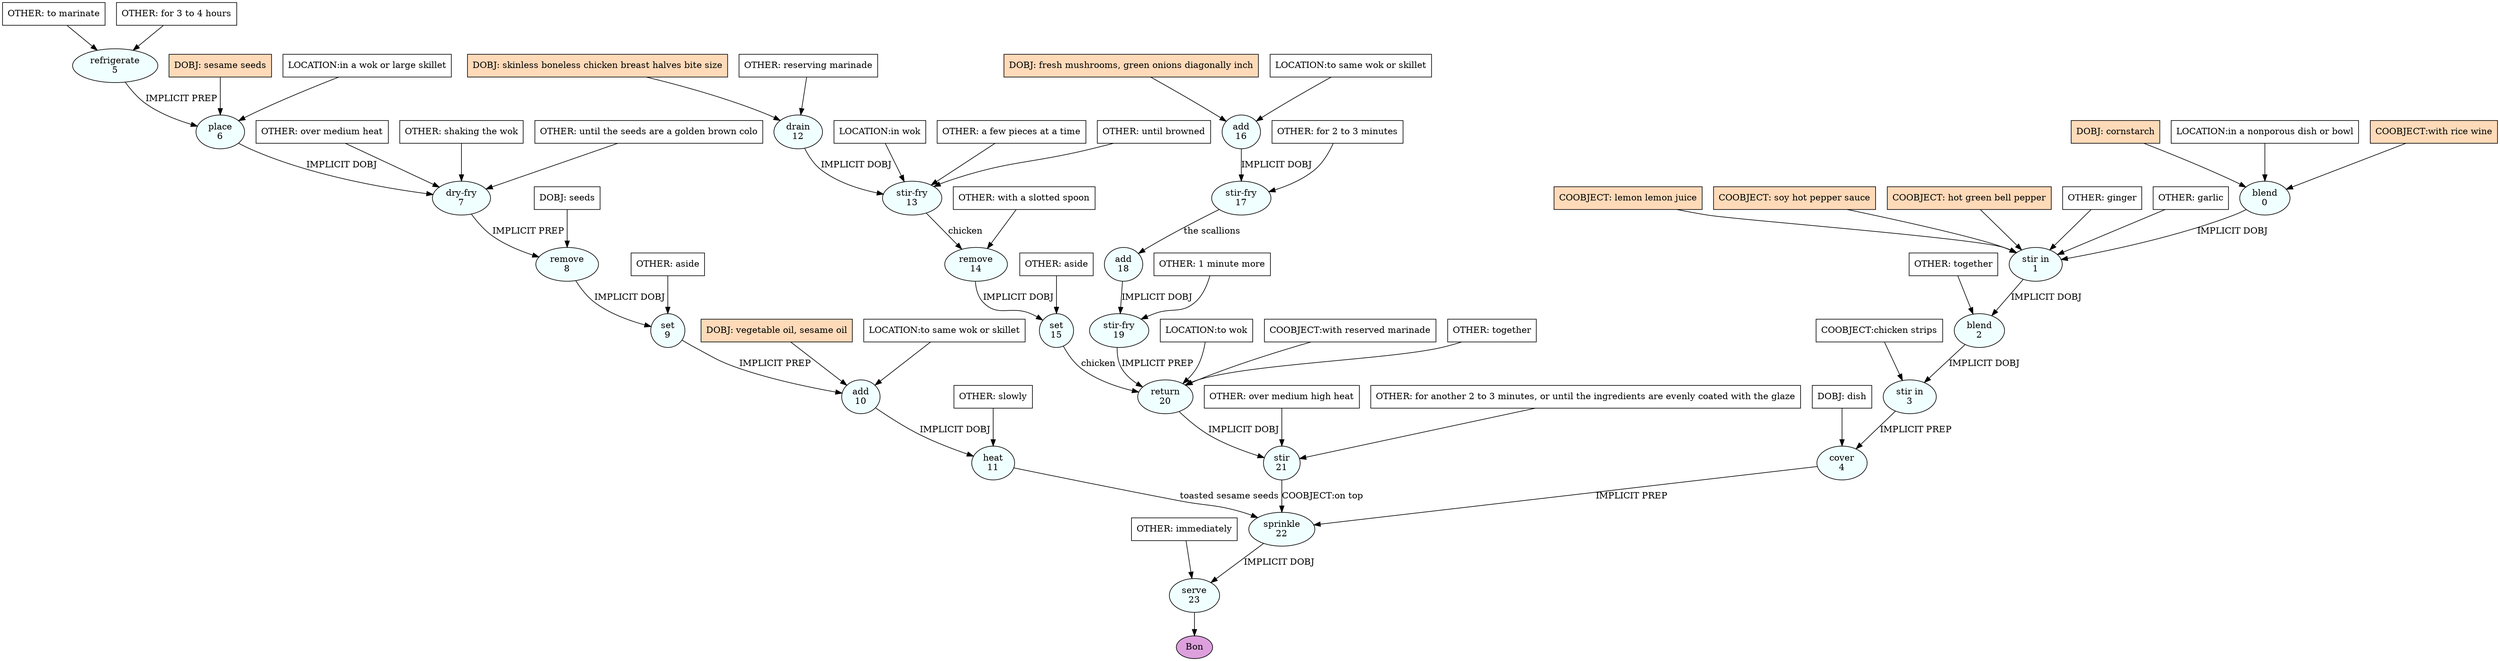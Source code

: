 digraph recipe {
E0[label="blend
0", shape=oval, style=filled, fillcolor=azure]
E1[label="stir in
1", shape=oval, style=filled, fillcolor=azure]
E2[label="blend
2", shape=oval, style=filled, fillcolor=azure]
E3[label="stir in
3", shape=oval, style=filled, fillcolor=azure]
E4[label="cover
4", shape=oval, style=filled, fillcolor=azure]
E5[label="refrigerate
5", shape=oval, style=filled, fillcolor=azure]
E6[label="place
6", shape=oval, style=filled, fillcolor=azure]
E7[label="dry-fry
7", shape=oval, style=filled, fillcolor=azure]
E8[label="remove
8", shape=oval, style=filled, fillcolor=azure]
E9[label="set
9", shape=oval, style=filled, fillcolor=azure]
E10[label="add
10", shape=oval, style=filled, fillcolor=azure]
E11[label="heat
11", shape=oval, style=filled, fillcolor=azure]
E12[label="drain
12", shape=oval, style=filled, fillcolor=azure]
E13[label="stir-fry
13", shape=oval, style=filled, fillcolor=azure]
E14[label="remove
14", shape=oval, style=filled, fillcolor=azure]
E15[label="set
15", shape=oval, style=filled, fillcolor=azure]
E16[label="add
16", shape=oval, style=filled, fillcolor=azure]
E17[label="stir-fry
17", shape=oval, style=filled, fillcolor=azure]
E18[label="add
18", shape=oval, style=filled, fillcolor=azure]
E19[label="stir-fry
19", shape=oval, style=filled, fillcolor=azure]
E20[label="return
20", shape=oval, style=filled, fillcolor=azure]
E21[label="stir
21", shape=oval, style=filled, fillcolor=azure]
E22[label="sprinkle
22", shape=oval, style=filled, fillcolor=azure]
E23[label="serve
23", shape=oval, style=filled, fillcolor=azure]
D0[label="DOBJ: cornstarch", shape=box, style=filled, fillcolor=peachpuff]
D0 -> E0
P0_0[label="LOCATION:in a nonporous dish or bowl", shape=box, style=filled, fillcolor=white]
P0_0 -> E0
P0_1[label="COOBJECT:with rice wine", shape=box, style=filled, fillcolor=peachpuff]
P0_1 -> E0
D16[label="DOBJ: fresh mushrooms, green onions diagonally inch", shape=box, style=filled, fillcolor=peachpuff]
D16 -> E16
P16_0[label="LOCATION:to same wok or skillet", shape=box, style=filled, fillcolor=white]
P16_0 -> E16
D12[label="DOBJ: skinless boneless chicken breast halves bite size", shape=box, style=filled, fillcolor=peachpuff]
D12 -> E12
O12_0[label="OTHER: reserving marinade", shape=box, style=filled, fillcolor=white]
O12_0 -> E12
O5_0[label="OTHER: to marinate", shape=box, style=filled, fillcolor=white]
O5_0 -> E5
O5_1[label="OTHER: for 3 to 4 hours", shape=box, style=filled, fillcolor=white]
O5_1 -> E5
E0 -> E1 [label="IMPLICIT DOBJ"]
P1_0_ing[label="COOBJECT: lemon lemon juice", shape=box, style=filled, fillcolor=peachpuff]
P1_0_ing -> E1
P1_1_ing[label="COOBJECT: soy hot pepper sauce", shape=box, style=filled, fillcolor=peachpuff]
P1_1_ing -> E1
P1_2_ing[label="COOBJECT: hot green bell pepper", shape=box, style=filled, fillcolor=peachpuff]
P1_2_ing -> E1
O1_0_0[label="OTHER: ginger", shape=box, style=filled, fillcolor=white]
O1_0_0 -> E1
O1_1_0[label="OTHER: garlic", shape=box, style=filled, fillcolor=white]
O1_1_0 -> E1
E1 -> E2 [label="IMPLICIT DOBJ"]
O2_0_0[label="OTHER: together", shape=box, style=filled, fillcolor=white]
O2_0_0 -> E2
E2 -> E3 [label="IMPLICIT DOBJ"]
P3_0_0[label="COOBJECT:chicken strips", shape=box, style=filled, fillcolor=white]
P3_0_0 -> E3
D4_0[label="DOBJ: dish", shape=box, style=filled, fillcolor=white]
D4_0 -> E4
E3 -> E4 [label="IMPLICIT PREP"]
D6_ing[label="DOBJ: sesame seeds", shape=box, style=filled, fillcolor=peachpuff]
D6_ing -> E6
E5 -> E6 [label="IMPLICIT PREP"]
P6_1_0[label="LOCATION:in a wok or large skillet", shape=box, style=filled, fillcolor=white]
P6_1_0 -> E6
E6 -> E7 [label="IMPLICIT DOBJ"]
O7_0_0[label="OTHER: over medium heat", shape=box, style=filled, fillcolor=white]
O7_0_0 -> E7
O7_1_0[label="OTHER: shaking the wok", shape=box, style=filled, fillcolor=white]
O7_1_0 -> E7
O7_2_0[label="OTHER: until the seeds are a golden brown colo", shape=box, style=filled, fillcolor=white]
O7_2_0 -> E7
D8_0[label="DOBJ: seeds", shape=box, style=filled, fillcolor=white]
D8_0 -> E8
E7 -> E8 [label="IMPLICIT PREP"]
E8 -> E9 [label="IMPLICIT DOBJ"]
O9_0_0[label="OTHER: aside", shape=box, style=filled, fillcolor=white]
O9_0_0 -> E9
D10_ing[label="DOBJ: vegetable oil, sesame oil", shape=box, style=filled, fillcolor=peachpuff]
D10_ing -> E10
E9 -> E10 [label="IMPLICIT PREP"]
P10_1_0[label="LOCATION:to same wok or skillet", shape=box, style=filled, fillcolor=white]
P10_1_0 -> E10
E10 -> E11 [label="IMPLICIT DOBJ"]
O11_0_0[label="OTHER: slowly", shape=box, style=filled, fillcolor=white]
O11_0_0 -> E11
E12 -> E13 [label="IMPLICIT DOBJ"]
P13_0_0[label="LOCATION:in wok", shape=box, style=filled, fillcolor=white]
P13_0_0 -> E13
O13_0_0[label="OTHER: a few pieces at a time", shape=box, style=filled, fillcolor=white]
O13_0_0 -> E13
O13_1_0[label="OTHER: until browned", shape=box, style=filled, fillcolor=white]
O13_1_0 -> E13
E13 -> E14 [label="chicken"]
O14_0_0[label="OTHER: with a slotted spoon", shape=box, style=filled, fillcolor=white]
O14_0_0 -> E14
E14 -> E15 [label="IMPLICIT DOBJ"]
O15_0_0[label="OTHER: aside", shape=box, style=filled, fillcolor=white]
O15_0_0 -> E15
E16 -> E17 [label="IMPLICIT DOBJ"]
O17_0_0[label="OTHER: for 2 to 3 minutes", shape=box, style=filled, fillcolor=white]
O17_0_0 -> E17
E17 -> E18 [label="the scallions"]
E18 -> E19 [label="IMPLICIT DOBJ"]
O19_0_0[label="OTHER: 1 minute more", shape=box, style=filled, fillcolor=white]
O19_0_0 -> E19
E15 -> E20 [label="chicken"]
E19 -> E20 [label="IMPLICIT PREP"]
P20_1_0[label="LOCATION:to wok", shape=box, style=filled, fillcolor=white]
P20_1_0 -> E20
P20_2_0[label="COOBJECT:with reserved marinade", shape=box, style=filled, fillcolor=white]
P20_2_0 -> E20
O20_0_0[label="OTHER: together", shape=box, style=filled, fillcolor=white]
O20_0_0 -> E20
E20 -> E21 [label="IMPLICIT DOBJ"]
O21_0_0[label="OTHER: over medium high heat", shape=box, style=filled, fillcolor=white]
O21_0_0 -> E21
O21_1_0[label="OTHER: for another 2 to 3 minutes, or until the ingredients are evenly coated with the glaze", shape=box, style=filled, fillcolor=white]
O21_1_0 -> E21
E11 -> E22 [label="toasted sesame seeds"]
E4 -> E22 [label="IMPLICIT PREP"]
E21 -> E22 [label="COOBJECT:on top"]
E22 -> E23 [label="IMPLICIT DOBJ"]
O23_0_0[label="OTHER: immediately", shape=box, style=filled, fillcolor=white]
O23_0_0 -> E23
EOR[label="Bon", shape=oval, style=filled, fillcolor=plum]
E23 -> EOR
}
